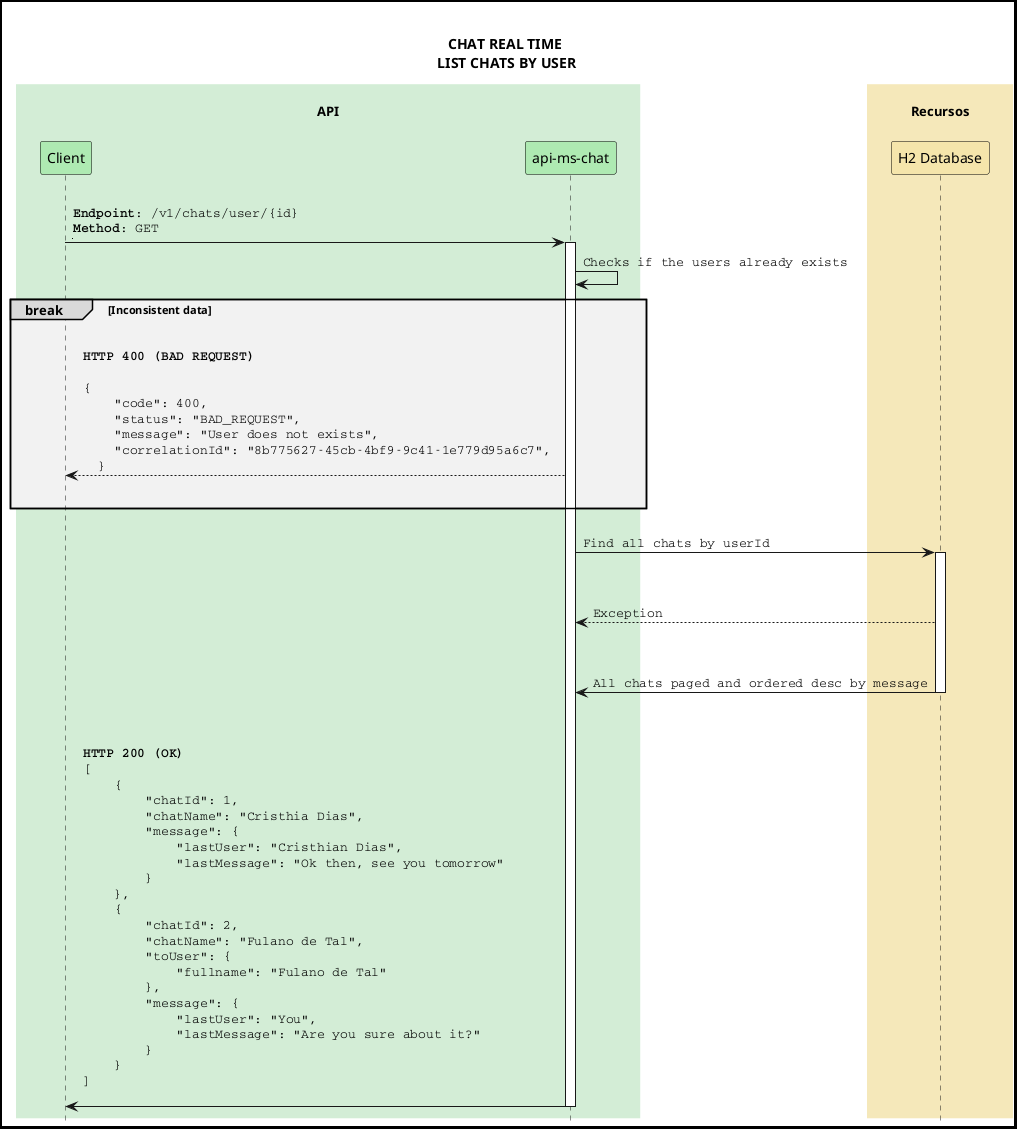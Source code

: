 @startuml CHAT REAL TIME

/'----------------------------------------------------------------------
  FORMATAÇÕES GERAIS
  ----------------------------------------------------------------------'/
skinparam diagramBorderColor black
skinparam diagramBorderThickness 3
skinparam participantPadding 20
skinparam defaultFontName helvetica
skinparam defaultFontColor black
skinparam sequenceTitleFontSize 30
skinparam sequenceParticipantBorderColor black
skinparam sequenceParticipantFontSize 14
skinparam actorBackgroundColor transparent
skinparam actorBorderColor black
skinparam actorFontSize 14
skinparam sequenceBoxBorderColor transparent
skinparam sequenceGroupBodyBackgroundColor transparent
skinparam sequenceReferenceBackgroundColor ffffe6
skinparam arrowFontName Courier
skinparam shadowing false
skinparam useBetaStyle true
hide footbox

/'----------------------------------------------------------------------
  PARTICIPANTES
  ----------------------------------------------------------------------'/
box "\nAPI\n" #d3edd6
  participant cli as "Client" #aeeab2
  participant api as "api-ms-chat" #aeeab2
end box
box "\nRecursos\n" #f5e8ba
  participant database as "H2 Database" #f5e5ab
end box

/'----------------------------------------------------------------------
  TITULO
  ----------------------------------------------------------------------'/
title \n\
CHAT REAL TIME \n\
LIST CHATS BY USER

/'----------------------------------------------------------------------
  FLUXO
  ----------------------------------------------------------------------'/

cli -> api ++: \n\
<b>Endpoint</b>: /v1/chats/user/{id} \n\
<b>Method</b>: GET \n\
|||

api -> api: Checks if the users already exists

break#d9d9d9 #f2f2f2 Inconsistent data
|||

api --> cli: \
<b>HTTP 400 (BAD REQUEST)</b> \n\
\n\
{ \n\
    "code": 400, \n\
    "status": "BAD_REQUEST", \n\
    "message": "User does not exists", \n\
    "correlationId": "8b775627-45cb-4bf9-9c41-1e779d95a6c7", \n\
  }
|||
end

api -> database ++: \
\n\
Find all chats by userId
|||

database --> api: \
\n\
Exception
|||

database -> api --: \
\n\
All chats paged and ordered desc by message
|||

api -> cli --: \
\n\
<b>HTTP 200 (OK)</b> \n\
[ \n\
    { \n\
        "chatId": 1, \n\
        "chatName": "Cristhia Dias", \n\
        "message": { \n\
            "lastUser": "Cristhian Dias", \n\
            "lastMessage": "Ok then, see you tomorrow" \n\
        } \n\
    }, \n\
    { \n\
        "chatId": 2, \n\
        "chatName": "Fulano de Tal", \n\
        "toUser": { \n\
            "fullname": "Fulano de Tal" \n\
        }, \n\
        "message": { \n\
            "lastUser": "You", \n\
            "lastMessage": "Are you sure about it?" \n\
        } \n\
    } \n\
] \n\


@enduml